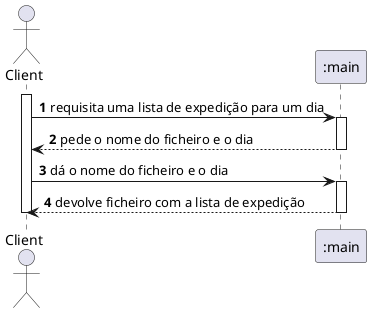 @startuml
actor "Client" as cli
participant ":main" as main

autonumber

activate cli

cli -> main: requisita uma lista de expedição para um dia
activate main
main --> cli: pede o nome do ficheiro e o dia
deactivate main

cli -> main: dá o nome do ficheiro e o dia
activate main
main --> cli: devolve ficheiro com a lista de expedição
deactivate main

deactivate main

deactivate cli
@enduml

